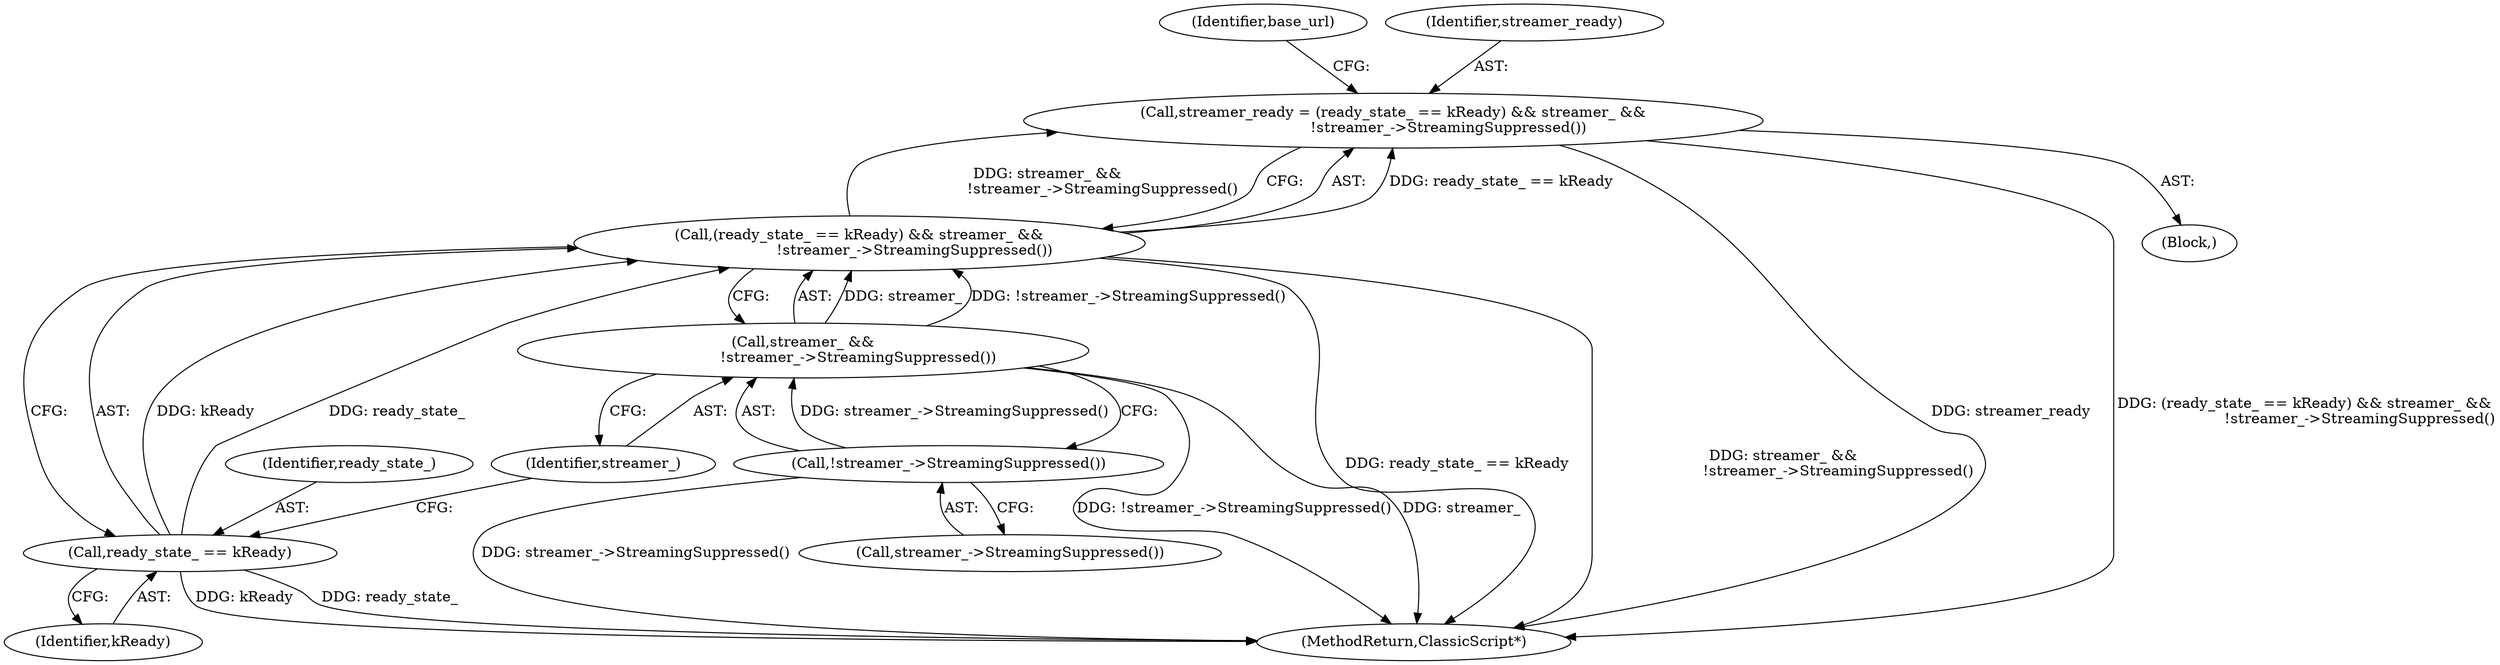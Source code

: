 digraph "0_Chrome_fad67a5b73639d7211b24fd9bdb242e82039b765_2@API" {
"1000130" [label="(Call,streamer_ready = (ready_state_ == kReady) && streamer_ &&\n                        !streamer_->StreamingSuppressed())"];
"1000132" [label="(Call,(ready_state_ == kReady) && streamer_ &&\n                        !streamer_->StreamingSuppressed())"];
"1000133" [label="(Call,ready_state_ == kReady)"];
"1000136" [label="(Call,streamer_ &&\n                        !streamer_->StreamingSuppressed())"];
"1000138" [label="(Call,!streamer_->StreamingSuppressed())"];
"1000130" [label="(Call,streamer_ready = (ready_state_ == kReady) && streamer_ &&\n                        !streamer_->StreamingSuppressed())"];
"1000133" [label="(Call,ready_state_ == kReady)"];
"1000143" [label="(Identifier,base_url)"];
"1000132" [label="(Call,(ready_state_ == kReady) && streamer_ &&\n                        !streamer_->StreamingSuppressed())"];
"1000135" [label="(Identifier,kReady)"];
"1000137" [label="(Identifier,streamer_)"];
"1000131" [label="(Identifier,streamer_ready)"];
"1000139" [label="(Call,streamer_->StreamingSuppressed())"];
"1000104" [label="(Block,)"];
"1000151" [label="(MethodReturn,ClassicScript*)"];
"1000138" [label="(Call,!streamer_->StreamingSuppressed())"];
"1000134" [label="(Identifier,ready_state_)"];
"1000136" [label="(Call,streamer_ &&\n                        !streamer_->StreamingSuppressed())"];
"1000130" -> "1000104"  [label="AST: "];
"1000130" -> "1000132"  [label="CFG: "];
"1000131" -> "1000130"  [label="AST: "];
"1000132" -> "1000130"  [label="AST: "];
"1000143" -> "1000130"  [label="CFG: "];
"1000130" -> "1000151"  [label="DDG: streamer_ready"];
"1000130" -> "1000151"  [label="DDG: (ready_state_ == kReady) && streamer_ &&\n                        !streamer_->StreamingSuppressed()"];
"1000132" -> "1000130"  [label="DDG: ready_state_ == kReady"];
"1000132" -> "1000130"  [label="DDG: streamer_ &&\n                        !streamer_->StreamingSuppressed()"];
"1000132" -> "1000133"  [label="CFG: "];
"1000132" -> "1000136"  [label="CFG: "];
"1000133" -> "1000132"  [label="AST: "];
"1000136" -> "1000132"  [label="AST: "];
"1000132" -> "1000151"  [label="DDG: ready_state_ == kReady"];
"1000132" -> "1000151"  [label="DDG: streamer_ &&\n                        !streamer_->StreamingSuppressed()"];
"1000133" -> "1000132"  [label="DDG: ready_state_"];
"1000133" -> "1000132"  [label="DDG: kReady"];
"1000136" -> "1000132"  [label="DDG: streamer_"];
"1000136" -> "1000132"  [label="DDG: !streamer_->StreamingSuppressed()"];
"1000133" -> "1000135"  [label="CFG: "];
"1000134" -> "1000133"  [label="AST: "];
"1000135" -> "1000133"  [label="AST: "];
"1000137" -> "1000133"  [label="CFG: "];
"1000133" -> "1000151"  [label="DDG: ready_state_"];
"1000133" -> "1000151"  [label="DDG: kReady"];
"1000136" -> "1000137"  [label="CFG: "];
"1000136" -> "1000138"  [label="CFG: "];
"1000137" -> "1000136"  [label="AST: "];
"1000138" -> "1000136"  [label="AST: "];
"1000136" -> "1000151"  [label="DDG: !streamer_->StreamingSuppressed()"];
"1000136" -> "1000151"  [label="DDG: streamer_"];
"1000138" -> "1000136"  [label="DDG: streamer_->StreamingSuppressed()"];
"1000138" -> "1000139"  [label="CFG: "];
"1000139" -> "1000138"  [label="AST: "];
"1000138" -> "1000151"  [label="DDG: streamer_->StreamingSuppressed()"];
}

